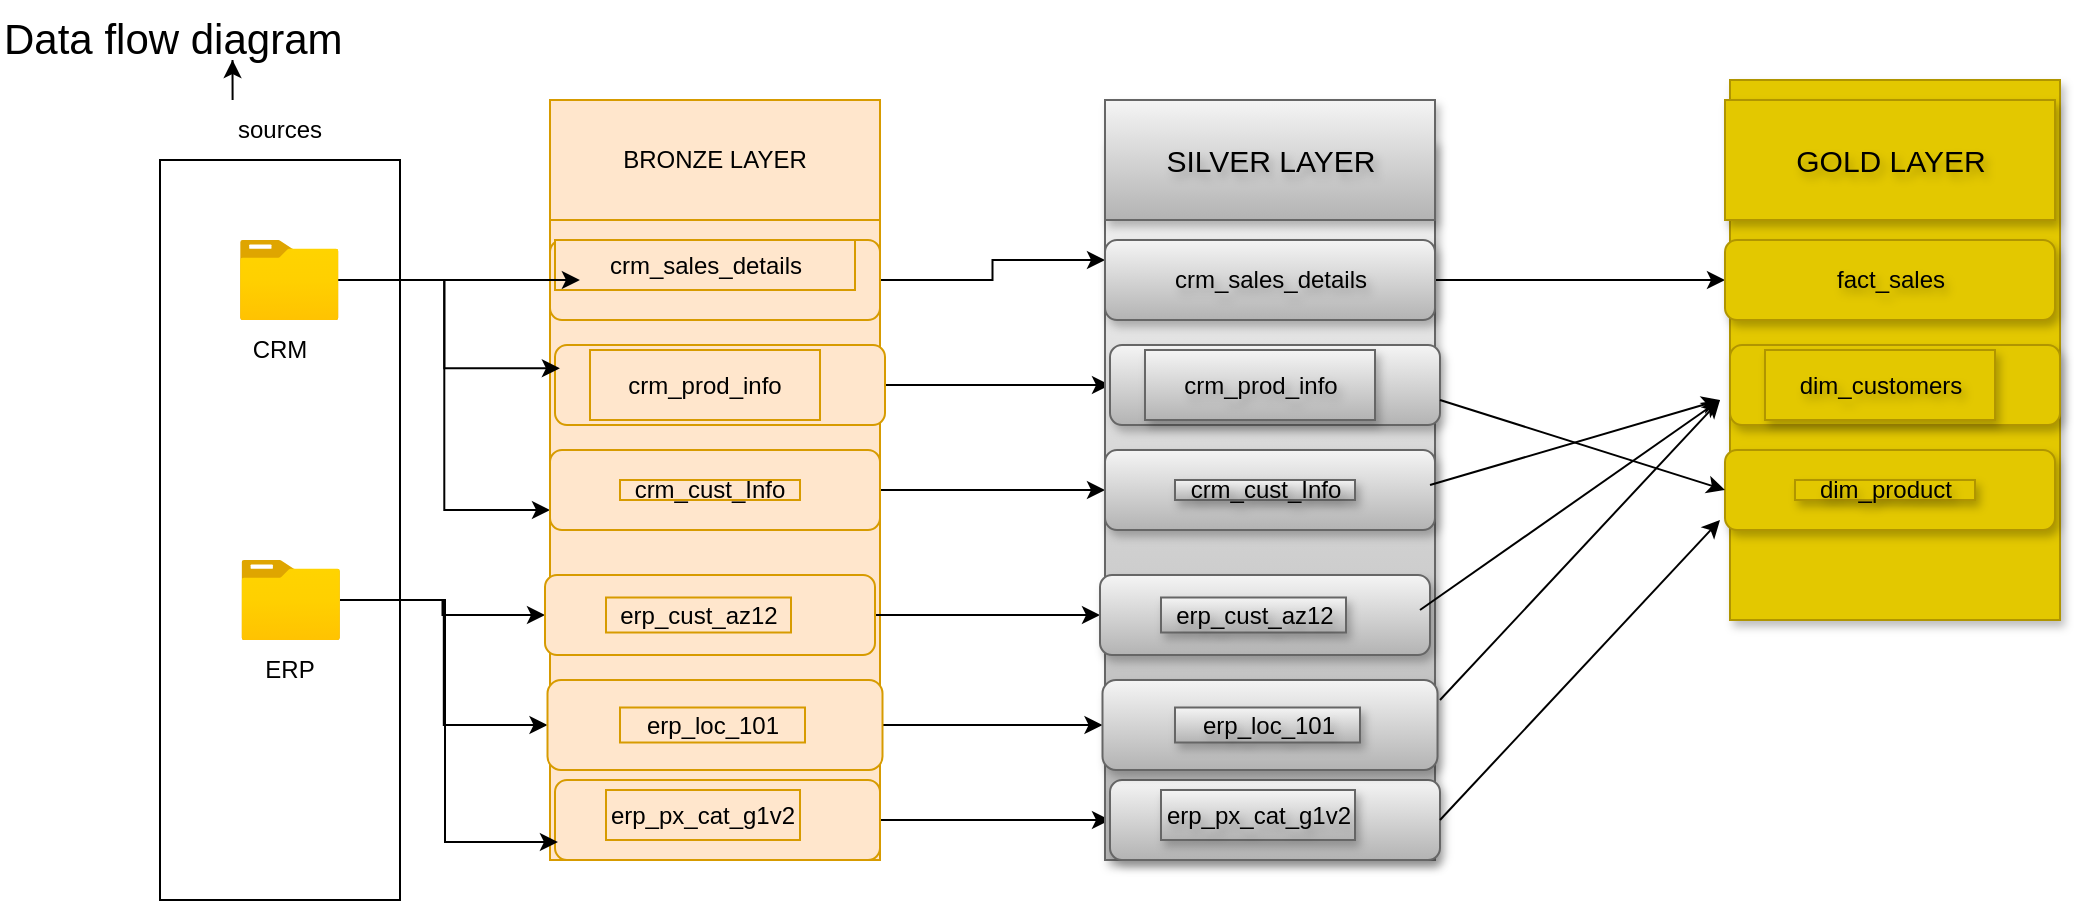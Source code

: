 <mxfile version="27.0.9">
  <diagram name="Page-1" id="KzT2kpjqTGTTtrrOfc2B">
    <mxGraphModel dx="775" dy="1009" grid="1" gridSize="10" guides="1" tooltips="1" connect="1" arrows="1" fold="1" page="1" pageScale="1" pageWidth="850" pageHeight="1100" math="0" shadow="0">
      <root>
        <mxCell id="0" />
        <mxCell id="1" parent="0" />
        <mxCell id="FOk0tWeRteOBhtG12bQQ-1" value="" style="rounded=0;whiteSpace=wrap;html=1;" parent="1" vertex="1">
          <mxGeometry x="110" y="100" width="120" height="370" as="geometry" />
        </mxCell>
        <mxCell id="FOk0tWeRteOBhtG12bQQ-2" value="sources" style="text;html=1;align=center;verticalAlign=middle;whiteSpace=wrap;rounded=0;" parent="1" vertex="1">
          <mxGeometry x="140" y="70" width="60" height="30" as="geometry" />
        </mxCell>
        <mxCell id="FOk0tWeRteOBhtG12bQQ-27" style="edgeStyle=orthogonalEdgeStyle;rounded=0;orthogonalLoop=1;jettySize=auto;html=1;entryX=0;entryY=0.75;entryDx=0;entryDy=0;" parent="1" source="FOk0tWeRteOBhtG12bQQ-3" target="FOk0tWeRteOBhtG12bQQ-17" edge="1">
          <mxGeometry relative="1" as="geometry" />
        </mxCell>
        <mxCell id="FOk0tWeRteOBhtG12bQQ-3" value="" style="image;aspect=fixed;html=1;points=[];align=center;fontSize=12;image=img/lib/azure2/general/Folder_Blank.svg;" parent="1" vertex="1">
          <mxGeometry x="150" y="140" width="49.29" height="40" as="geometry" />
        </mxCell>
        <mxCell id="FOk0tWeRteOBhtG12bQQ-44" style="edgeStyle=orthogonalEdgeStyle;rounded=0;orthogonalLoop=1;jettySize=auto;html=1;" parent="1" source="FOk0tWeRteOBhtG12bQQ-4" target="FOk0tWeRteOBhtG12bQQ-28" edge="1">
          <mxGeometry relative="1" as="geometry" />
        </mxCell>
        <mxCell id="FOk0tWeRteOBhtG12bQQ-45" style="edgeStyle=orthogonalEdgeStyle;rounded=0;orthogonalLoop=1;jettySize=auto;html=1;entryX=0;entryY=0.5;entryDx=0;entryDy=0;" parent="1" source="FOk0tWeRteOBhtG12bQQ-4" target="FOk0tWeRteOBhtG12bQQ-33" edge="1">
          <mxGeometry relative="1" as="geometry" />
        </mxCell>
        <mxCell id="FOk0tWeRteOBhtG12bQQ-4" value="" style="image;aspect=fixed;html=1;points=[];align=center;fontSize=12;image=img/lib/azure2/general/Folder_Blank.svg;" parent="1" vertex="1">
          <mxGeometry x="150.71" y="300" width="49.29" height="40" as="geometry" />
        </mxCell>
        <mxCell id="FOk0tWeRteOBhtG12bQQ-5" value="CRM" style="text;html=1;align=center;verticalAlign=middle;whiteSpace=wrap;rounded=0;" parent="1" vertex="1">
          <mxGeometry x="140" y="180" width="60" height="30" as="geometry" />
        </mxCell>
        <mxCell id="FOk0tWeRteOBhtG12bQQ-6" value="ERP" style="text;html=1;align=center;verticalAlign=middle;whiteSpace=wrap;rounded=0;" parent="1" vertex="1">
          <mxGeometry x="145.36" y="340" width="60" height="30" as="geometry" />
        </mxCell>
        <mxCell id="FOk0tWeRteOBhtG12bQQ-7" value="" style="rounded=0;whiteSpace=wrap;html=1;fillColor=#ffe6cc;strokeColor=#d79b00;" parent="1" vertex="1">
          <mxGeometry x="305" y="90" width="165" height="360" as="geometry" />
        </mxCell>
        <mxCell id="FOk0tWeRteOBhtG12bQQ-10" value="BRONZE LAYER" style="rounded=0;whiteSpace=wrap;html=1;fillColor=#ffe6cc;strokeColor=#d79b00;" parent="1" vertex="1">
          <mxGeometry x="305" y="70" width="165" height="60" as="geometry" />
        </mxCell>
        <mxCell id="aILFIoCkSDOsVctRW-QL-17" style="edgeStyle=orthogonalEdgeStyle;rounded=0;orthogonalLoop=1;jettySize=auto;html=1;entryX=0;entryY=0.25;entryDx=0;entryDy=0;" parent="1" source="FOk0tWeRteOBhtG12bQQ-14" target="aILFIoCkSDOsVctRW-QL-3" edge="1">
          <mxGeometry relative="1" as="geometry" />
        </mxCell>
        <mxCell id="FOk0tWeRteOBhtG12bQQ-14" value="" style="rounded=1;whiteSpace=wrap;html=1;fillColor=#ffe6cc;strokeColor=#d79b00;" parent="1" vertex="1">
          <mxGeometry x="305" y="140" width="165" height="40" as="geometry" />
        </mxCell>
        <mxCell id="aILFIoCkSDOsVctRW-QL-18" style="edgeStyle=orthogonalEdgeStyle;rounded=0;orthogonalLoop=1;jettySize=auto;html=1;entryX=0;entryY=0.5;entryDx=0;entryDy=0;" parent="1" source="FOk0tWeRteOBhtG12bQQ-16" target="aILFIoCkSDOsVctRW-QL-4" edge="1">
          <mxGeometry relative="1" as="geometry" />
        </mxCell>
        <mxCell id="FOk0tWeRteOBhtG12bQQ-16" value="" style="rounded=1;whiteSpace=wrap;html=1;fillColor=#ffe6cc;strokeColor=#d79b00;" parent="1" vertex="1">
          <mxGeometry x="307.5" y="192.5" width="165" height="40" as="geometry" />
        </mxCell>
        <mxCell id="aILFIoCkSDOsVctRW-QL-21" style="edgeStyle=orthogonalEdgeStyle;rounded=0;orthogonalLoop=1;jettySize=auto;html=1;" parent="1" source="FOk0tWeRteOBhtG12bQQ-17" edge="1" target="aILFIoCkSDOsVctRW-QL-5">
          <mxGeometry relative="1" as="geometry">
            <mxPoint x="550" y="265" as="targetPoint" />
          </mxGeometry>
        </mxCell>
        <mxCell id="FOk0tWeRteOBhtG12bQQ-17" value="" style="rounded=1;whiteSpace=wrap;html=1;fillColor=#ffe6cc;strokeColor=#d79b00;" parent="1" vertex="1">
          <mxGeometry x="305" y="245" width="165" height="40" as="geometry" />
        </mxCell>
        <mxCell id="FOk0tWeRteOBhtG12bQQ-18" value="crm_sales_details" style="text;html=1;align=center;verticalAlign=middle;whiteSpace=wrap;rounded=0;fillColor=#ffe6cc;strokeColor=#d79b00;" parent="1" vertex="1">
          <mxGeometry x="307.5" y="140" width="150" height="25" as="geometry" />
        </mxCell>
        <mxCell id="FOk0tWeRteOBhtG12bQQ-21" value="crm_prod_info" style="text;html=1;align=center;verticalAlign=middle;whiteSpace=wrap;rounded=0;fillColor=#ffe6cc;strokeColor=#d79b00;" parent="1" vertex="1">
          <mxGeometry x="325" y="195" width="115" height="35" as="geometry" />
        </mxCell>
        <mxCell id="FOk0tWeRteOBhtG12bQQ-22" value="crm_cust_Info" style="text;html=1;align=center;verticalAlign=middle;whiteSpace=wrap;rounded=0;fillColor=#ffe6cc;strokeColor=#d79b00;" parent="1" vertex="1">
          <mxGeometry x="340" y="260" width="90" height="10" as="geometry" />
        </mxCell>
        <mxCell id="FOk0tWeRteOBhtG12bQQ-25" style="edgeStyle=orthogonalEdgeStyle;rounded=0;orthogonalLoop=1;jettySize=auto;html=1;entryX=0.083;entryY=0.8;entryDx=0;entryDy=0;entryPerimeter=0;" parent="1" source="FOk0tWeRteOBhtG12bQQ-3" target="FOk0tWeRteOBhtG12bQQ-18" edge="1">
          <mxGeometry relative="1" as="geometry" />
        </mxCell>
        <mxCell id="FOk0tWeRteOBhtG12bQQ-26" style="edgeStyle=orthogonalEdgeStyle;rounded=0;orthogonalLoop=1;jettySize=auto;html=1;entryX=0.03;entryY=0.317;entryDx=0;entryDy=0;entryPerimeter=0;" parent="1" source="FOk0tWeRteOBhtG12bQQ-3" target="FOk0tWeRteOBhtG12bQQ-7" edge="1">
          <mxGeometry relative="1" as="geometry" />
        </mxCell>
        <mxCell id="aILFIoCkSDOsVctRW-QL-22" style="edgeStyle=orthogonalEdgeStyle;rounded=0;orthogonalLoop=1;jettySize=auto;html=1;" parent="1" source="FOk0tWeRteOBhtG12bQQ-28" target="aILFIoCkSDOsVctRW-QL-9" edge="1">
          <mxGeometry relative="1" as="geometry" />
        </mxCell>
        <mxCell id="FOk0tWeRteOBhtG12bQQ-28" value="" style="rounded=1;whiteSpace=wrap;html=1;fillColor=#ffe6cc;strokeColor=#d79b00;" parent="1" vertex="1">
          <mxGeometry x="302.5" y="307.5" width="165" height="40" as="geometry" />
        </mxCell>
        <mxCell id="aILFIoCkSDOsVctRW-QL-24" style="edgeStyle=orthogonalEdgeStyle;rounded=0;orthogonalLoop=1;jettySize=auto;html=1;entryX=0;entryY=0.5;entryDx=0;entryDy=0;" parent="1" source="FOk0tWeRteOBhtG12bQQ-29" target="aILFIoCkSDOsVctRW-QL-10" edge="1">
          <mxGeometry relative="1" as="geometry" />
        </mxCell>
        <mxCell id="FOk0tWeRteOBhtG12bQQ-29" value="" style="rounded=1;whiteSpace=wrap;html=1;fillColor=#ffe6cc;strokeColor=#d79b00;" parent="1" vertex="1">
          <mxGeometry x="307.5" y="410" width="162.5" height="40" as="geometry" />
        </mxCell>
        <mxCell id="aILFIoCkSDOsVctRW-QL-23" style="edgeStyle=orthogonalEdgeStyle;rounded=0;orthogonalLoop=1;jettySize=auto;html=1;" parent="1" source="FOk0tWeRteOBhtG12bQQ-33" target="aILFIoCkSDOsVctRW-QL-11" edge="1">
          <mxGeometry relative="1" as="geometry" />
        </mxCell>
        <mxCell id="FOk0tWeRteOBhtG12bQQ-33" value="" style="rounded=1;whiteSpace=wrap;html=1;fillColor=#ffe6cc;strokeColor=#d79b00;" parent="1" vertex="1">
          <mxGeometry x="303.75" y="360" width="167.5" height="45" as="geometry" />
        </mxCell>
        <mxCell id="FOk0tWeRteOBhtG12bQQ-34" style="edgeStyle=orthogonalEdgeStyle;rounded=0;orthogonalLoop=1;jettySize=auto;html=1;exitX=0.5;exitY=1;exitDx=0;exitDy=0;fillColor=#ffe6cc;strokeColor=#d79b00;" parent="1" edge="1">
          <mxGeometry relative="1" as="geometry">
            <mxPoint x="395" y="340" as="sourcePoint" />
            <mxPoint x="395" y="340" as="targetPoint" />
          </mxGeometry>
        </mxCell>
        <mxCell id="FOk0tWeRteOBhtG12bQQ-37" value="erp_cust_az12" style="text;html=1;align=center;verticalAlign=middle;whiteSpace=wrap;rounded=0;fillColor=#ffe6cc;strokeColor=#d79b00;" parent="1" vertex="1">
          <mxGeometry x="333" y="318.75" width="92.5" height="17.5" as="geometry" />
        </mxCell>
        <mxCell id="FOk0tWeRteOBhtG12bQQ-38" value="erp_loc_101" style="text;html=1;align=center;verticalAlign=middle;whiteSpace=wrap;rounded=0;fillColor=#ffe6cc;strokeColor=#d79b00;" parent="1" vertex="1">
          <mxGeometry x="340" y="373.75" width="92.5" height="17.5" as="geometry" />
        </mxCell>
        <mxCell id="FOk0tWeRteOBhtG12bQQ-43" value="erp_px_cat_g1v2" style="text;html=1;align=center;verticalAlign=middle;whiteSpace=wrap;rounded=0;fillColor=#ffe6cc;strokeColor=#d79b00;" parent="1" vertex="1">
          <mxGeometry x="333" y="415" width="97" height="25" as="geometry" />
        </mxCell>
        <mxCell id="FOk0tWeRteOBhtG12bQQ-46" style="edgeStyle=orthogonalEdgeStyle;rounded=0;orthogonalLoop=1;jettySize=auto;html=1;entryX=0.024;entryY=0.975;entryDx=0;entryDy=0;entryPerimeter=0;" parent="1" source="FOk0tWeRteOBhtG12bQQ-4" target="FOk0tWeRteOBhtG12bQQ-7" edge="1">
          <mxGeometry relative="1" as="geometry" />
        </mxCell>
        <mxCell id="aILFIoCkSDOsVctRW-QL-1" value="" style="rounded=0;whiteSpace=wrap;html=1;shadow=1;textShadow=1;fillColor=#f5f5f5;gradientColor=#b3b3b3;strokeColor=#666666;" parent="1" vertex="1">
          <mxGeometry x="582.5" y="90" width="165" height="360" as="geometry" />
        </mxCell>
        <mxCell id="aILFIoCkSDOsVctRW-QL-2" value="&lt;font style=&quot;font-size: 15px;&quot;&gt;SILVER LAYER&lt;/font&gt;" style="rounded=0;whiteSpace=wrap;html=1;fillColor=#f5f5f5;strokeColor=#666666;shadow=1;textShadow=1;gradientColor=#b3b3b3;" parent="1" vertex="1">
          <mxGeometry x="582.5" y="70" width="165" height="60" as="geometry" />
        </mxCell>
        <mxCell id="vS12Mr1jK0e0TK5PHE8E-3" style="edgeStyle=orthogonalEdgeStyle;rounded=0;orthogonalLoop=1;jettySize=auto;html=1;" edge="1" parent="1" source="aILFIoCkSDOsVctRW-QL-3" target="MJ7huAkh4Q4L4n-D07wx-3">
          <mxGeometry relative="1" as="geometry" />
        </mxCell>
        <mxCell id="aILFIoCkSDOsVctRW-QL-3" value="crm_sales_details" style="rounded=1;whiteSpace=wrap;html=1;fillColor=#f5f5f5;strokeColor=#666666;shadow=1;textShadow=1;gradientColor=#b3b3b3;" parent="1" vertex="1">
          <mxGeometry x="582.5" y="140" width="165" height="40" as="geometry" />
        </mxCell>
        <mxCell id="aILFIoCkSDOsVctRW-QL-4" value="" style="rounded=1;whiteSpace=wrap;html=1;fillColor=#f5f5f5;strokeColor=#666666;shadow=1;textShadow=1;gradientColor=#b3b3b3;" parent="1" vertex="1">
          <mxGeometry x="585" y="192.5" width="165" height="40" as="geometry" />
        </mxCell>
        <mxCell id="aILFIoCkSDOsVctRW-QL-5" value="" style="rounded=1;whiteSpace=wrap;html=1;fillColor=#f5f5f5;strokeColor=#666666;shadow=1;textShadow=1;gradientColor=#b3b3b3;" parent="1" vertex="1">
          <mxGeometry x="582.5" y="245" width="165" height="40" as="geometry" />
        </mxCell>
        <mxCell id="aILFIoCkSDOsVctRW-QL-7" value="crm_prod_info" style="text;html=1;align=center;verticalAlign=middle;whiteSpace=wrap;rounded=0;shadow=1;textShadow=1;fillColor=#f5f5f5;gradientColor=#b3b3b3;strokeColor=#666666;" parent="1" vertex="1">
          <mxGeometry x="602.5" y="195" width="115" height="35" as="geometry" />
        </mxCell>
        <mxCell id="aILFIoCkSDOsVctRW-QL-8" value="crm_cust_Info" style="text;html=1;align=center;verticalAlign=middle;whiteSpace=wrap;rounded=0;shadow=1;textShadow=1;fillColor=#f5f5f5;gradientColor=#b3b3b3;strokeColor=#666666;" parent="1" vertex="1">
          <mxGeometry x="617.5" y="260" width="90" height="10" as="geometry" />
        </mxCell>
        <mxCell id="aILFIoCkSDOsVctRW-QL-9" value="" style="rounded=1;whiteSpace=wrap;html=1;fillColor=#f5f5f5;strokeColor=#666666;shadow=1;textShadow=1;gradientColor=#b3b3b3;" parent="1" vertex="1">
          <mxGeometry x="580" y="307.5" width="165" height="40" as="geometry" />
        </mxCell>
        <mxCell id="aILFIoCkSDOsVctRW-QL-10" value="" style="rounded=1;whiteSpace=wrap;html=1;fillColor=#f5f5f5;strokeColor=#666666;shadow=1;textShadow=1;gradientColor=#b3b3b3;" parent="1" vertex="1">
          <mxGeometry x="585" y="410" width="165" height="40" as="geometry" />
        </mxCell>
        <mxCell id="aILFIoCkSDOsVctRW-QL-11" value="" style="rounded=1;whiteSpace=wrap;html=1;fillColor=#f5f5f5;strokeColor=#666666;shadow=1;textShadow=1;gradientColor=#b3b3b3;" parent="1" vertex="1">
          <mxGeometry x="581.25" y="360" width="167.5" height="45" as="geometry" />
        </mxCell>
        <mxCell id="aILFIoCkSDOsVctRW-QL-12" style="edgeStyle=orthogonalEdgeStyle;rounded=0;orthogonalLoop=1;jettySize=auto;html=1;exitX=0.5;exitY=1;exitDx=0;exitDy=0;shadow=1;textShadow=1;fillColor=#f5f5f5;gradientColor=#b3b3b3;strokeColor=#666666;" parent="1" edge="1">
          <mxGeometry relative="1" as="geometry">
            <mxPoint x="672.5" y="340" as="sourcePoint" />
            <mxPoint x="672.5" y="340" as="targetPoint" />
          </mxGeometry>
        </mxCell>
        <mxCell id="aILFIoCkSDOsVctRW-QL-13" value="erp_cust_az12" style="text;html=1;align=center;verticalAlign=middle;whiteSpace=wrap;rounded=0;shadow=1;textShadow=1;fillColor=#f5f5f5;gradientColor=#b3b3b3;strokeColor=#666666;" parent="1" vertex="1">
          <mxGeometry x="610.5" y="318.75" width="92.5" height="17.5" as="geometry" />
        </mxCell>
        <mxCell id="aILFIoCkSDOsVctRW-QL-14" value="erp_loc_101" style="text;html=1;align=center;verticalAlign=middle;whiteSpace=wrap;rounded=0;shadow=1;textShadow=1;fillColor=#f5f5f5;gradientColor=#b3b3b3;strokeColor=#666666;" parent="1" vertex="1">
          <mxGeometry x="617.5" y="373.75" width="92.5" height="17.5" as="geometry" />
        </mxCell>
        <mxCell id="aILFIoCkSDOsVctRW-QL-15" value="erp_px_cat_g1v2" style="text;html=1;align=center;verticalAlign=middle;whiteSpace=wrap;rounded=0;shadow=1;textShadow=1;fillColor=#f5f5f5;gradientColor=#b3b3b3;strokeColor=#666666;" parent="1" vertex="1">
          <mxGeometry x="610.5" y="415" width="97" height="25" as="geometry" />
        </mxCell>
        <mxCell id="MJ7huAkh4Q4L4n-D07wx-1" value="" style="rounded=0;whiteSpace=wrap;html=1;shadow=1;textShadow=1;fillColor=#e3c800;fontColor=#000000;strokeColor=#B09500;" parent="1" vertex="1">
          <mxGeometry x="895" y="60" width="165" height="270" as="geometry" />
        </mxCell>
        <mxCell id="MJ7huAkh4Q4L4n-D07wx-2" value="&lt;font style=&quot;font-size: 15px;&quot;&gt;GOLD LAYER&lt;/font&gt;" style="rounded=0;whiteSpace=wrap;html=1;fillColor=#e3c800;strokeColor=#B09500;fontColor=#000000;shadow=1;textShadow=1;" parent="1" vertex="1">
          <mxGeometry x="892.5" y="70" width="165" height="60" as="geometry" />
        </mxCell>
        <mxCell id="MJ7huAkh4Q4L4n-D07wx-3" value="fact_sales" style="rounded=1;whiteSpace=wrap;html=1;fillColor=#e3c800;strokeColor=#B09500;fontColor=#000000;shadow=1;textShadow=1;" parent="1" vertex="1">
          <mxGeometry x="892.5" y="140" width="165" height="40" as="geometry" />
        </mxCell>
        <mxCell id="MJ7huAkh4Q4L4n-D07wx-4" value="" style="rounded=1;whiteSpace=wrap;html=1;fillColor=#e3c800;strokeColor=#B09500;fontColor=#000000;shadow=1;textShadow=1;" parent="1" vertex="1">
          <mxGeometry x="895" y="192.5" width="165" height="40" as="geometry" />
        </mxCell>
        <mxCell id="MJ7huAkh4Q4L4n-D07wx-5" value="" style="rounded=1;whiteSpace=wrap;html=1;fillColor=#e3c800;strokeColor=#B09500;fontColor=#000000;shadow=1;textShadow=1;" parent="1" vertex="1">
          <mxGeometry x="892.5" y="245" width="165" height="40" as="geometry" />
        </mxCell>
        <mxCell id="MJ7huAkh4Q4L4n-D07wx-6" value="dim_customers" style="text;html=1;align=center;verticalAlign=middle;whiteSpace=wrap;rounded=0;shadow=1;textShadow=1;fillColor=#e3c800;fontColor=#000000;strokeColor=#B09500;" parent="1" vertex="1">
          <mxGeometry x="912.5" y="195" width="115" height="35" as="geometry" />
        </mxCell>
        <mxCell id="MJ7huAkh4Q4L4n-D07wx-7" value="dim_product" style="text;html=1;align=center;verticalAlign=middle;whiteSpace=wrap;rounded=0;shadow=1;textShadow=1;fillColor=#e3c800;fontColor=#000000;strokeColor=#B09500;" parent="1" vertex="1">
          <mxGeometry x="927.5" y="260" width="90" height="10" as="geometry" />
        </mxCell>
        <mxCell id="vS12Mr1jK0e0TK5PHE8E-12" value="" style="endArrow=classic;html=1;rounded=0;entryX=0;entryY=0.5;entryDx=0;entryDy=0;" edge="1" parent="1" target="MJ7huAkh4Q4L4n-D07wx-5">
          <mxGeometry width="50" height="50" relative="1" as="geometry">
            <mxPoint x="750" y="220" as="sourcePoint" />
            <mxPoint x="800" y="170" as="targetPoint" />
          </mxGeometry>
        </mxCell>
        <mxCell id="vS12Mr1jK0e0TK5PHE8E-13" value="" style="endArrow=classic;html=1;rounded=0;" edge="1" parent="1">
          <mxGeometry width="50" height="50" relative="1" as="geometry">
            <mxPoint x="745" y="262.5" as="sourcePoint" />
            <mxPoint x="890" y="220" as="targetPoint" />
          </mxGeometry>
        </mxCell>
        <mxCell id="vS12Mr1jK0e0TK5PHE8E-14" value="" style="endArrow=classic;html=1;rounded=0;" edge="1" parent="1">
          <mxGeometry width="50" height="50" relative="1" as="geometry">
            <mxPoint x="740" y="325" as="sourcePoint" />
            <mxPoint x="890" y="220" as="targetPoint" />
            <Array as="points" />
          </mxGeometry>
        </mxCell>
        <mxCell id="vS12Mr1jK0e0TK5PHE8E-15" value="" style="endArrow=classic;html=1;rounded=0;" edge="1" parent="1">
          <mxGeometry width="50" height="50" relative="1" as="geometry">
            <mxPoint x="750" y="370" as="sourcePoint" />
            <mxPoint x="890" y="220" as="targetPoint" />
          </mxGeometry>
        </mxCell>
        <mxCell id="vS12Mr1jK0e0TK5PHE8E-16" value="" style="endArrow=classic;html=1;rounded=0;exitX=1;exitY=0.5;exitDx=0;exitDy=0;" edge="1" parent="1" source="aILFIoCkSDOsVctRW-QL-10">
          <mxGeometry width="50" height="50" relative="1" as="geometry">
            <mxPoint x="760" y="430" as="sourcePoint" />
            <mxPoint x="890" y="280" as="targetPoint" />
          </mxGeometry>
        </mxCell>
        <mxCell id="vS12Mr1jK0e0TK5PHE8E-18" value="&lt;font style=&quot;font-size: 21px;&quot;&gt;Data flow diagram&lt;/font&gt;" style="text;html=1;whiteSpace=wrap;overflow=hidden;rounded=0;" vertex="1" parent="1">
          <mxGeometry x="30" y="20" width="232.5" height="30" as="geometry" />
        </mxCell>
        <mxCell id="vS12Mr1jK0e0TK5PHE8E-19" style="edgeStyle=orthogonalEdgeStyle;rounded=0;orthogonalLoop=1;jettySize=auto;html=1;exitX=0.5;exitY=1;exitDx=0;exitDy=0;" edge="1" parent="1" source="vS12Mr1jK0e0TK5PHE8E-18" target="vS12Mr1jK0e0TK5PHE8E-18">
          <mxGeometry relative="1" as="geometry" />
        </mxCell>
      </root>
    </mxGraphModel>
  </diagram>
</mxfile>
